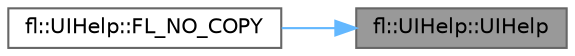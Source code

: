 digraph "fl::UIHelp::UIHelp"
{
 // INTERACTIVE_SVG=YES
 // LATEX_PDF_SIZE
  bgcolor="transparent";
  edge [fontname=Helvetica,fontsize=10,labelfontname=Helvetica,labelfontsize=10];
  node [fontname=Helvetica,fontsize=10,shape=box,height=0.2,width=0.4];
  rankdir="RL";
  Node1 [id="Node000001",label="fl::UIHelp::UIHelp",height=0.2,width=0.4,color="gray40", fillcolor="grey60", style="filled", fontcolor="black",tooltip=" "];
  Node1 -> Node2 [id="edge1_Node000001_Node000002",dir="back",color="steelblue1",style="solid",tooltip=" "];
  Node2 [id="Node000002",label="fl::UIHelp::FL_NO_COPY",height=0.2,width=0.4,color="grey40", fillcolor="white", style="filled",URL="$df/d0e/classfl_1_1_u_i_help_a3d7b925a3255ff967a24b45b409fc253.html#a3d7b925a3255ff967a24b45b409fc253",tooltip=" "];
}
